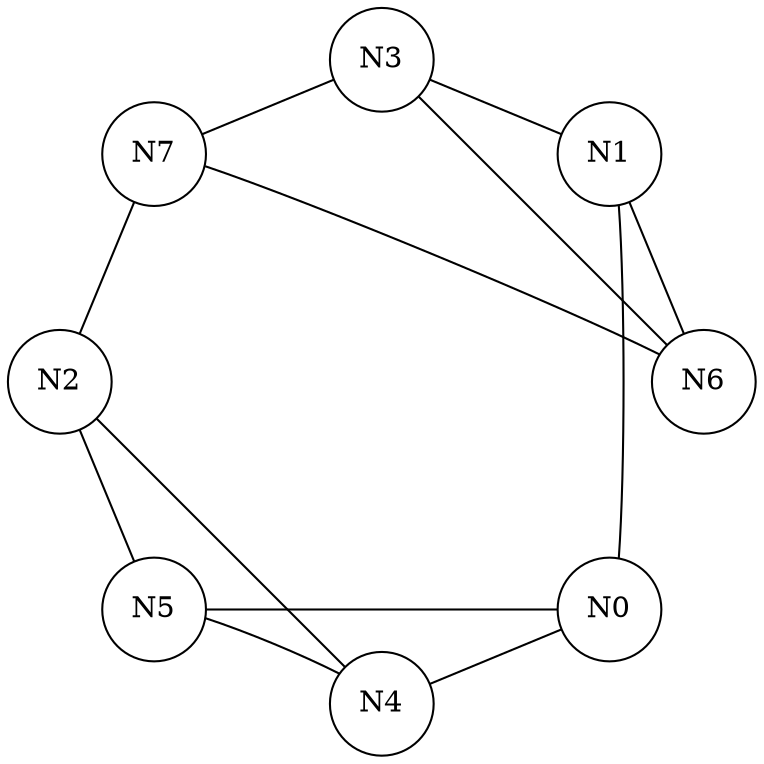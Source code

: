 digraph G
{
	layout="circo";
	node [shape = circle];
	N0 -> N1 [arrowhead=none][style=invis]
	N1 -> N2 [arrowhead=none][style=invis]
	N2 -> N3 [arrowhead=none][style=invis]
	N3 -> N4 [arrowhead=none][style=invis]
	N4 -> N5 [arrowhead=none][style=invis]
	N5 -> N6 [arrowhead=none][style=invis]
	N6 -> N7 [arrowhead=none][style=invis]
	N7 -> N0 [arrowhead=none][style=invis]
	N1 -> N0 [arrowhead=none]
	N4 -> N0 [arrowhead=none]
	N5 -> N0 [arrowhead=none]
	N3 -> N1 [arrowhead=none]
	N6 -> N1 [arrowhead=none]
	N4 -> N2 [arrowhead=none]
	N5 -> N2 [arrowhead=none]
	N7 -> N2 [arrowhead=none]
	N6 -> N3 [arrowhead=none]
	N7 -> N3 [arrowhead=none]
	N5 -> N4 [arrowhead=none]
	N7 -> N6 [arrowhead=none]
}